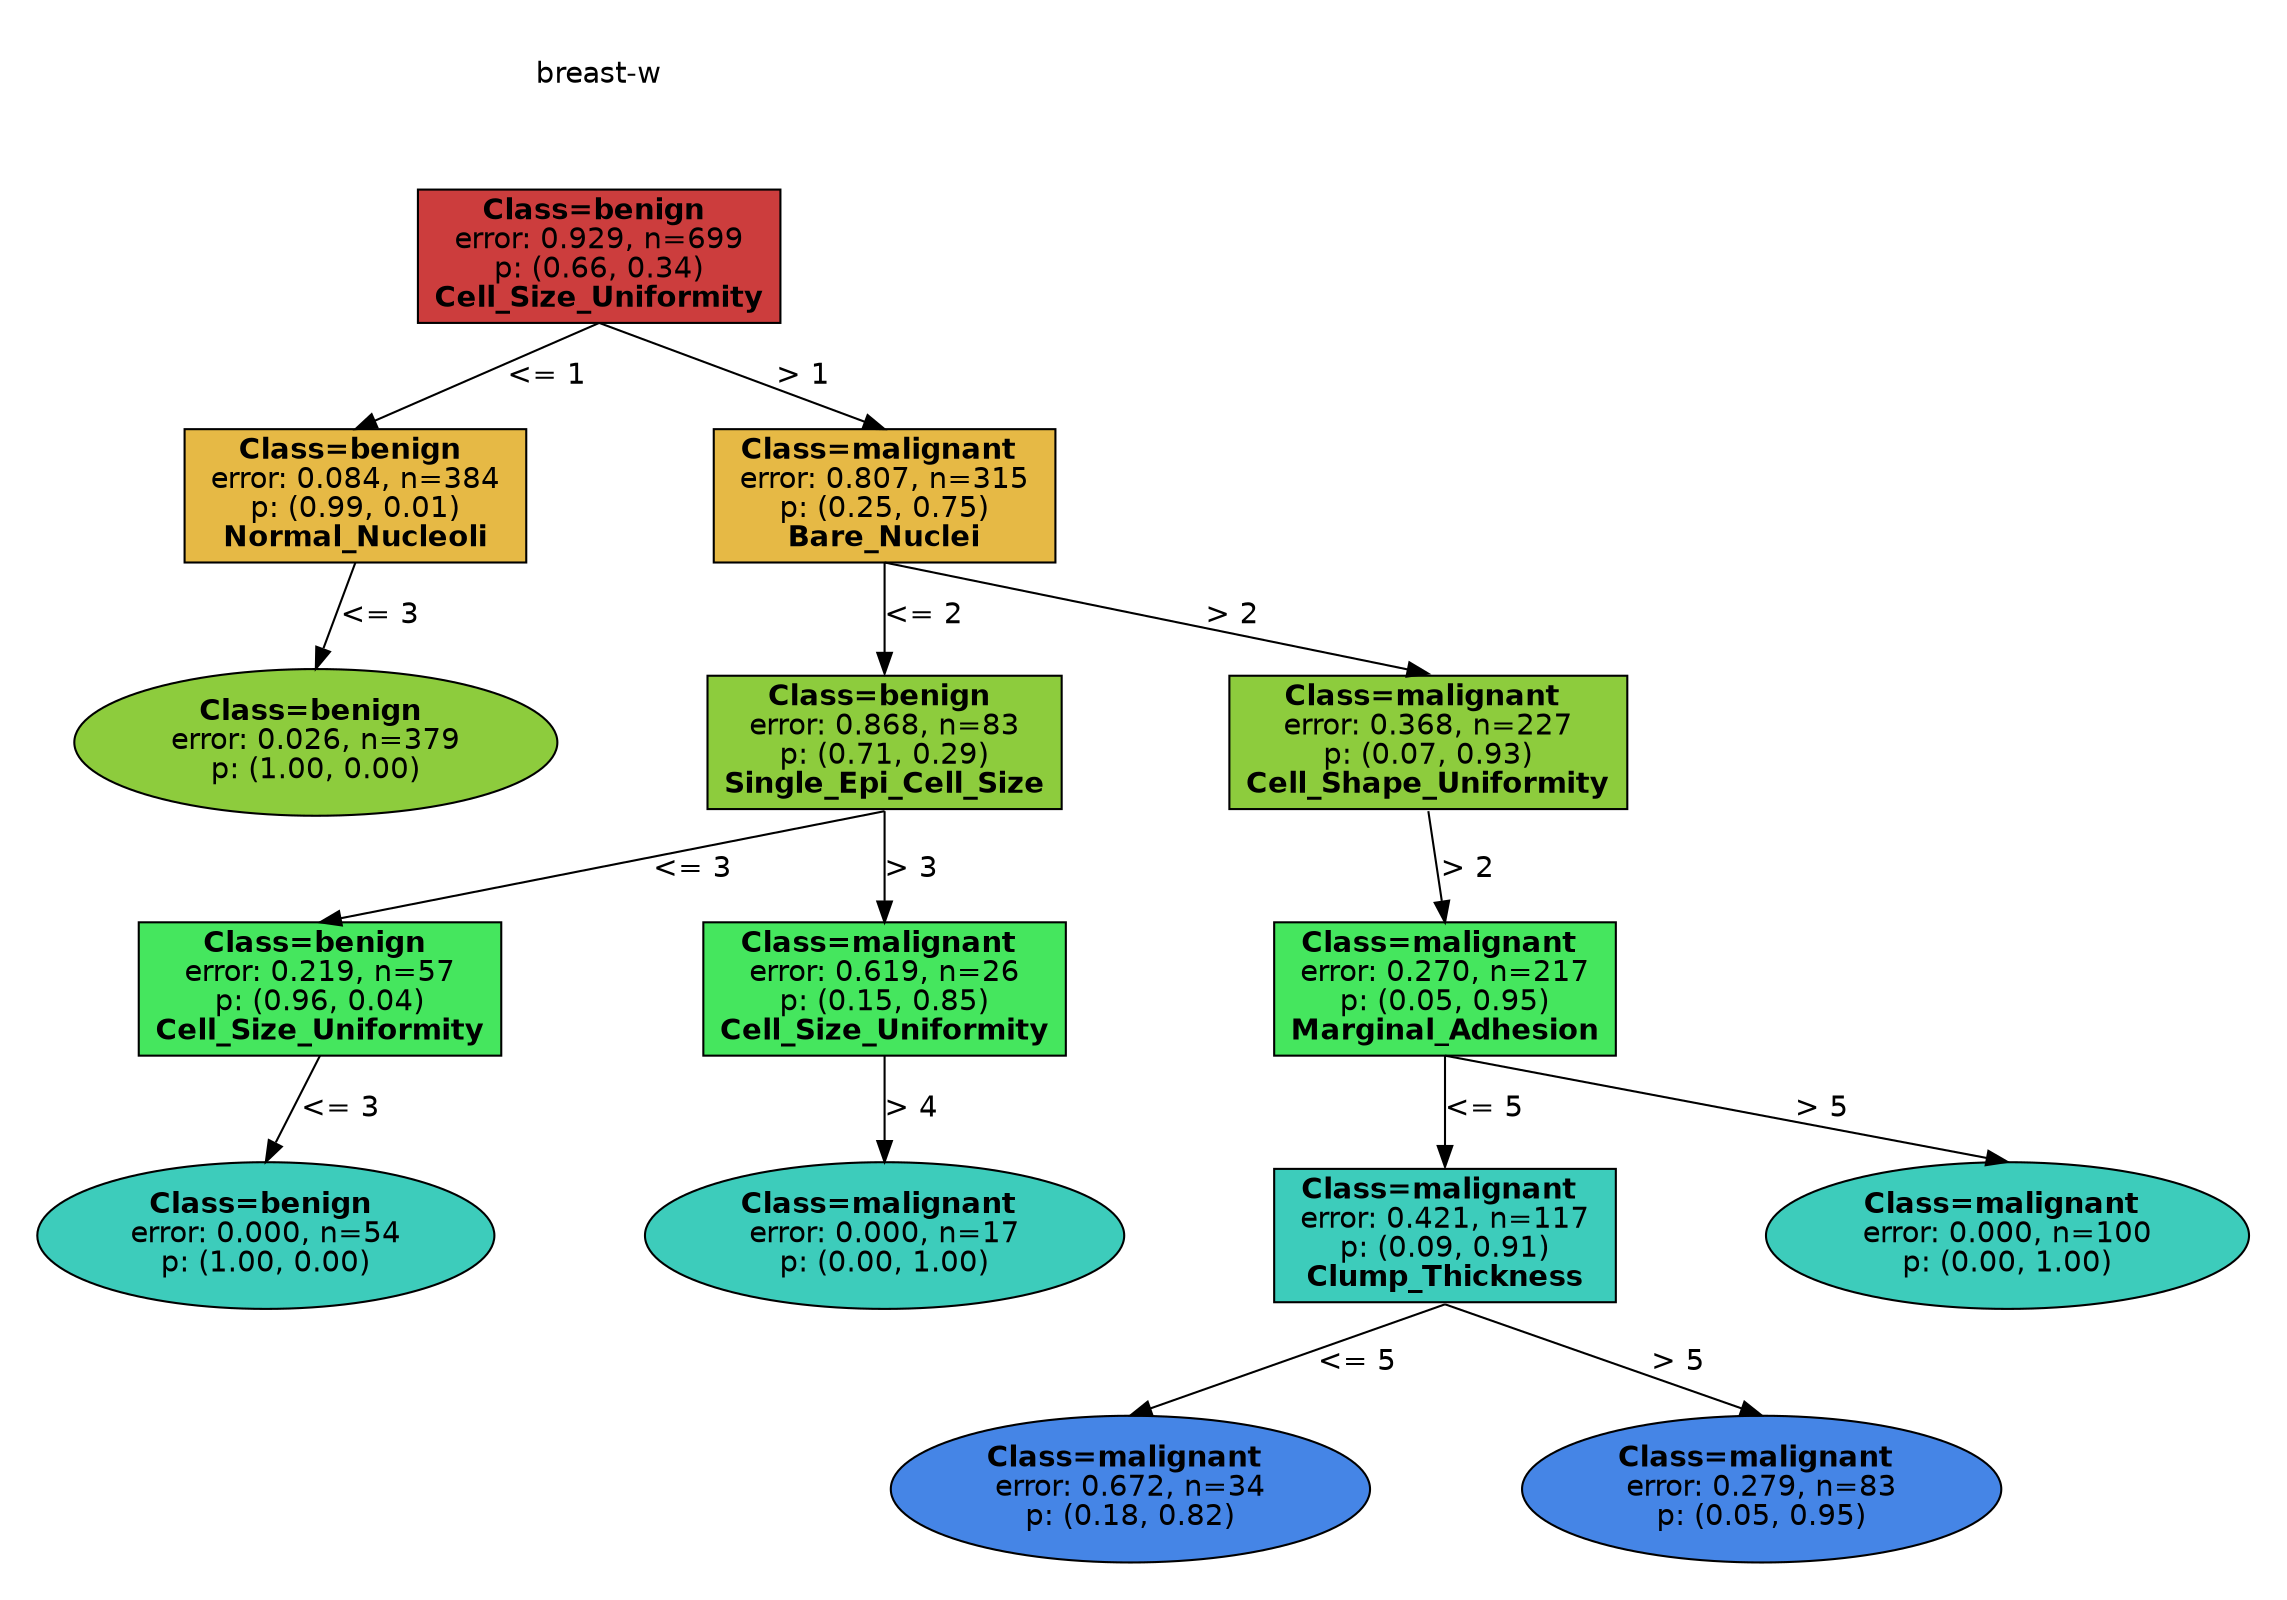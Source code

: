 digraph Tree {
splines=false;
graph [pad=".25", ranksep="0.5", nodesep="1"];
node [shape=rect, style="filled", color="black", fontname="helvetica",fillcolor="white"] ;
edge [fontname="helvetica"] ;
0 [label="breast-w", shape=plaintext];
0:s -> 1:n [style=invis];   
1 [label=<<b> Class=benign </b> <br/> error: 0.929, n=699 <br/> p: (0.66, 0.34) <br/><b>Cell_Size_Uniformity</b>>, fillcolor="0.000 0.7 0.800", shape="rect"];
2 [label=<<b> Class=benign </b> <br/> error: 0.084, n=384 <br/> p: (0.99, 0.01) <br/><b>Normal_Nucleoli</b>>, fillcolor="0.120 0.7 0.900", shape="rect"];
1:s -> 2:n [label="<= 1"] ;
3 [label=<<b> Class=benign </b> <br/> error: 0.026, n=379 <br/> p: (1.00, 0.00) >, fillcolor="0.240 0.7 0.800", shape="oval"];
2:s -> 3:n [label="<= 3"] ;
4 [label=<<b> Class=malignant </b> <br/> error: 0.807, n=315 <br/> p: (0.25, 0.75) <br/><b>Bare_Nuclei</b>>, fillcolor="0.120 0.7 0.900", shape="rect"];
1:s -> 4:n [label="> 1"] ;
5 [label=<<b> Class=benign </b> <br/> error: 0.868, n=83 <br/> p: (0.71, 0.29) <br/><b>Single_Epi_Cell_Size</b>>, fillcolor="0.240 0.7 0.800", shape="rect"];
4:s -> 5:n [label="<= 2"] ;
6 [label=<<b> Class=benign </b> <br/> error: 0.219, n=57 <br/> p: (0.96, 0.04) <br/><b>Cell_Size_Uniformity</b>>, fillcolor="0.360 0.7 0.900", shape="rect"];
5:s -> 6:n [label="<= 3"] ;
7 [label=<<b> Class=benign </b> <br/> error: 0.000, n=54 <br/> p: (1.00, 0.00) >, fillcolor="0.480 0.7 0.800", shape="oval"];
6:s -> 7:n [label="<= 3"] ;
8 [label=<<b> Class=malignant </b> <br/> error: 0.619, n=26 <br/> p: (0.15, 0.85) <br/><b>Cell_Size_Uniformity</b>>, fillcolor="0.360 0.7 0.900", shape="rect"];
5:s -> 8:n [label="> 3"] ;
9 [label=<<b> Class=malignant </b> <br/> error: 0.000, n=17 <br/> p: (0.00, 1.00) >, fillcolor="0.480 0.7 0.800", shape="oval"];
8:s -> 9:n [label="> 4"] ;
10 [label=<<b> Class=malignant </b> <br/> error: 0.368, n=227 <br/> p: (0.07, 0.93) <br/><b>Cell_Shape_Uniformity</b>>, fillcolor="0.240 0.7 0.800", shape="rect"];
4:s -> 10:n [label="> 2"] ;
11 [label=<<b> Class=malignant </b> <br/> error: 0.270, n=217 <br/> p: (0.05, 0.95) <br/><b>Marginal_Adhesion</b>>, fillcolor="0.360 0.7 0.900", shape="rect"];
10:s -> 11:n [label="> 2"] ;
12 [label=<<b> Class=malignant </b> <br/> error: 0.421, n=117 <br/> p: (0.09, 0.91) <br/><b>Clump_Thickness</b>>, fillcolor="0.480 0.7 0.800", shape="rect"];
11:s -> 12:n [label="<= 5"] ;
13 [label=<<b> Class=malignant </b> <br/> error: 0.672, n=34 <br/> p: (0.18, 0.82) >, fillcolor="0.600 0.7 0.900", shape="oval"];
12:s -> 13:n [label="<= 5"] ;
14 [label=<<b> Class=malignant </b> <br/> error: 0.279, n=83 <br/> p: (0.05, 0.95) >, fillcolor="0.600 0.7 0.900", shape="oval"];
12:s -> 14:n [label="> 5"] ;
15 [label=<<b> Class=malignant </b> <br/> error: 0.000, n=100 <br/> p: (0.00, 1.00) >, fillcolor="0.480 0.7 0.800", shape="oval"];
11:s -> 15:n [label="> 5"] ;

}